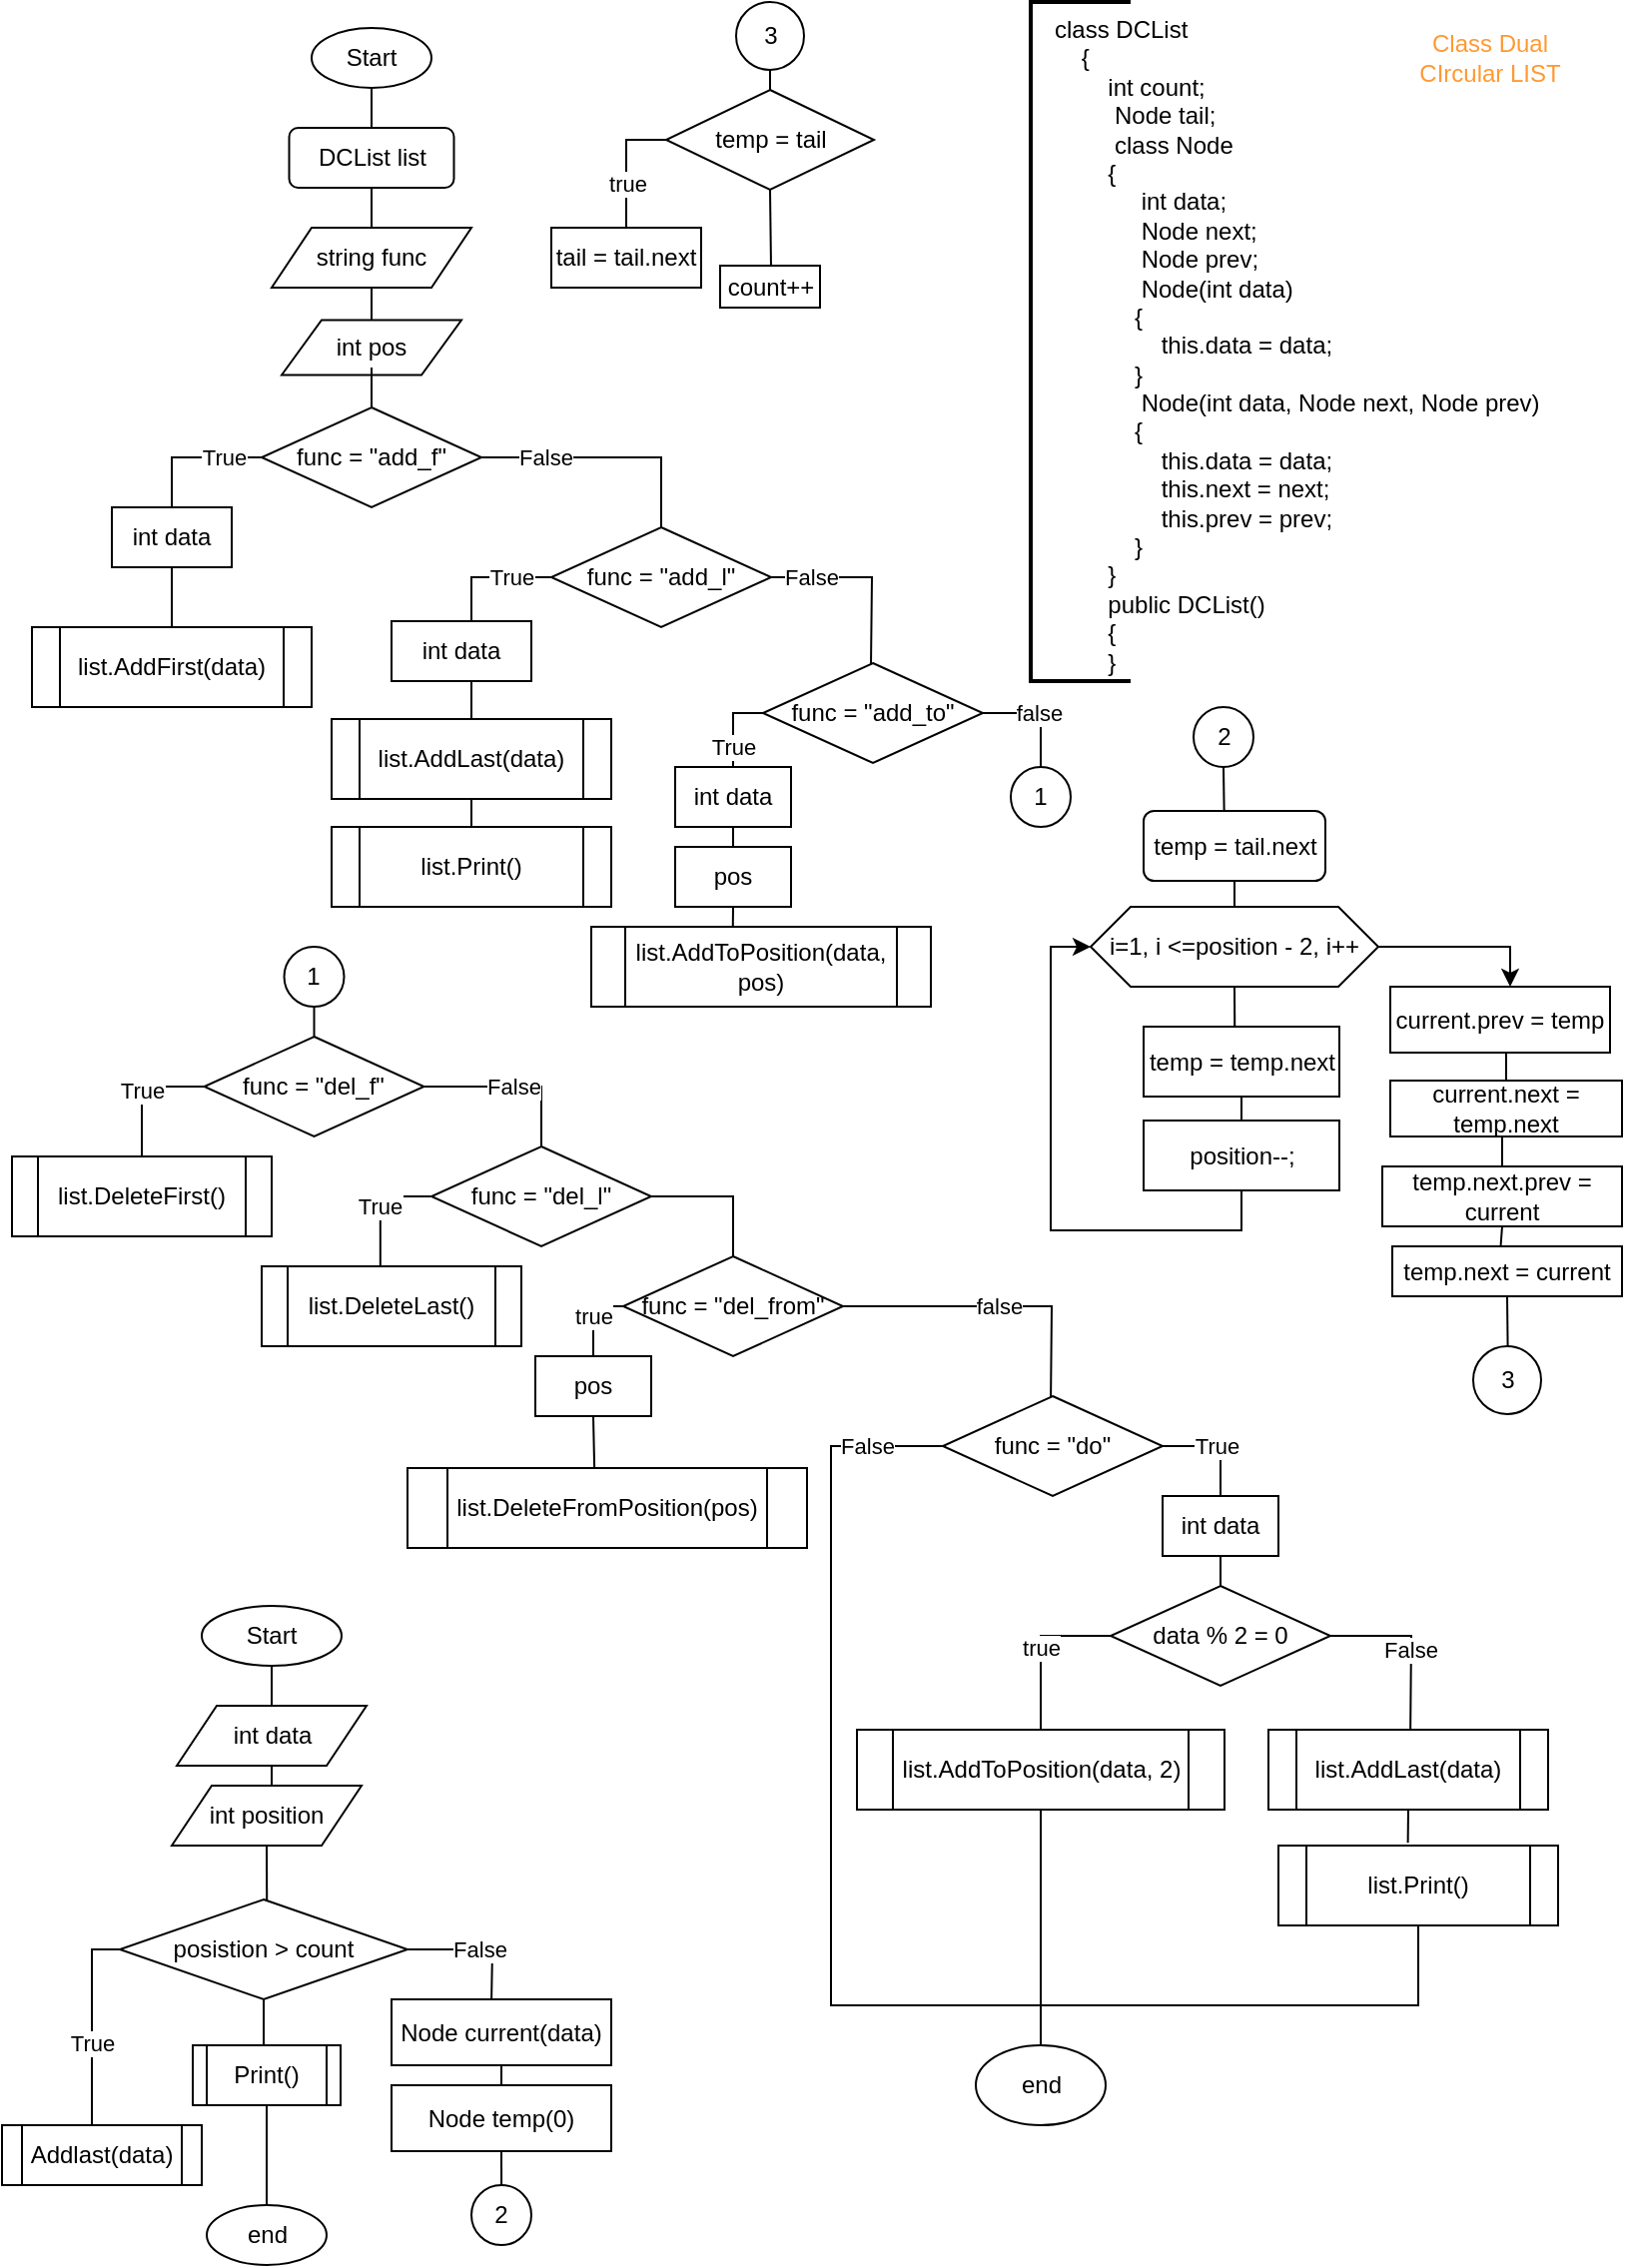 <mxfile version="16.0.2" type="device"><diagram id="F2MLHSKPRdrm2WUvdOZi" name="завдання"><mxGraphModel dx="678" dy="483" grid="1" gridSize="10" guides="1" tooltips="1" connect="1" arrows="1" fold="1" page="1" pageScale="1" pageWidth="827" pageHeight="1169" math="0" shadow="0"><root><mxCell id="-dZEtwNzlt5y_huYyeBZ-0"/><mxCell id="-dZEtwNzlt5y_huYyeBZ-1" parent="-dZEtwNzlt5y_huYyeBZ-0"/><mxCell id="p12EzLDj1DOcOdt4RTFr-1" style="edgeStyle=orthogonalEdgeStyle;rounded=0;orthogonalLoop=1;jettySize=auto;html=1;exitX=0.5;exitY=1;exitDx=0;exitDy=0;entryX=0.5;entryY=0;entryDx=0;entryDy=0;fontColor=#000000;endArrow=none;endFill=0;" parent="-dZEtwNzlt5y_huYyeBZ-1" source="-dZEtwNzlt5y_huYyeBZ-2" target="p12EzLDj1DOcOdt4RTFr-0" edge="1"><mxGeometry relative="1" as="geometry"/></mxCell><mxCell id="-dZEtwNzlt5y_huYyeBZ-2" value="Start" style="ellipse;whiteSpace=wrap;html=1;" parent="-dZEtwNzlt5y_huYyeBZ-1" vertex="1"><mxGeometry x="160" y="20" width="60" height="30" as="geometry"/></mxCell><mxCell id="-dZEtwNzlt5y_huYyeBZ-3" value="class DCList&lt;br&gt;&amp;nbsp; &amp;nbsp; {&lt;br&gt;&amp;nbsp; &amp;nbsp; &amp;nbsp; &amp;nbsp; int count;&lt;br&gt;&amp;nbsp; &amp;nbsp; &amp;nbsp; &amp;nbsp; &amp;nbsp;Node tail;&lt;br&gt;&amp;nbsp; &amp;nbsp; &amp;nbsp; &amp;nbsp; &amp;nbsp;class Node&lt;br&gt;&amp;nbsp; &amp;nbsp; &amp;nbsp; &amp;nbsp; {&lt;br&gt;&amp;nbsp; &amp;nbsp; &amp;nbsp; &amp;nbsp; &amp;nbsp; &amp;nbsp; &amp;nbsp;int data;&lt;br&gt;&amp;nbsp; &amp;nbsp; &amp;nbsp; &amp;nbsp; &amp;nbsp; &amp;nbsp; &amp;nbsp;Node next;&lt;br&gt;&amp;nbsp; &amp;nbsp; &amp;nbsp; &amp;nbsp; &amp;nbsp; &amp;nbsp; &amp;nbsp;Node prev;&lt;br&gt;&amp;nbsp; &amp;nbsp; &amp;nbsp; &amp;nbsp; &amp;nbsp; &amp;nbsp; &amp;nbsp;Node(int data)&lt;br&gt;&amp;nbsp; &amp;nbsp; &amp;nbsp; &amp;nbsp; &amp;nbsp; &amp;nbsp; {&lt;br&gt;&amp;nbsp; &amp;nbsp; &amp;nbsp; &amp;nbsp; &amp;nbsp; &amp;nbsp; &amp;nbsp; &amp;nbsp; this.data = data;&lt;br&gt;&amp;nbsp; &amp;nbsp; &amp;nbsp; &amp;nbsp; &amp;nbsp; &amp;nbsp; }&lt;br&gt;&amp;nbsp; &amp;nbsp; &amp;nbsp; &amp;nbsp; &amp;nbsp; &amp;nbsp; &amp;nbsp;Node(int data, Node next, Node prev)&lt;br&gt;&amp;nbsp; &amp;nbsp; &amp;nbsp; &amp;nbsp; &amp;nbsp; &amp;nbsp; {&lt;br&gt;&amp;nbsp; &amp;nbsp; &amp;nbsp; &amp;nbsp; &amp;nbsp; &amp;nbsp; &amp;nbsp; &amp;nbsp; this.data = data;&lt;br&gt;&amp;nbsp; &amp;nbsp; &amp;nbsp; &amp;nbsp; &amp;nbsp; &amp;nbsp; &amp;nbsp; &amp;nbsp; this.next = next;&lt;br&gt;&amp;nbsp; &amp;nbsp; &amp;nbsp; &amp;nbsp; &amp;nbsp; &amp;nbsp; &amp;nbsp; &amp;nbsp; this.prev = prev;&lt;br&gt;&amp;nbsp; &amp;nbsp; &amp;nbsp; &amp;nbsp; &amp;nbsp; &amp;nbsp; }&lt;br&gt;&amp;nbsp; &amp;nbsp; &amp;nbsp; &amp;nbsp; }&lt;br&gt;&amp;nbsp; &amp;nbsp; &amp;nbsp; &amp;nbsp; public DCList()&lt;br&gt;&amp;nbsp; &amp;nbsp; &amp;nbsp; &amp;nbsp; {&lt;br&gt;&amp;nbsp; &amp;nbsp; &amp;nbsp; &amp;nbsp; }" style="text;whiteSpace=wrap;html=1;" parent="-dZEtwNzlt5y_huYyeBZ-1" vertex="1"><mxGeometry x="530" y="7" width="290" height="370" as="geometry"/></mxCell><mxCell id="-dZEtwNzlt5y_huYyeBZ-4" value="" style="strokeWidth=2;html=1;shape=mxgraph.flowchart.annotation_1;align=left;pointerEvents=1;" parent="-dZEtwNzlt5y_huYyeBZ-1" vertex="1"><mxGeometry x="520" y="7" width="50" height="340" as="geometry"/></mxCell><mxCell id="-dZEtwNzlt5y_huYyeBZ-5" value="&lt;font color=&quot;#ff9933&quot;&gt;Class Dual CIrcular LIST&lt;/font&gt;" style="text;html=1;strokeColor=none;fillColor=none;align=center;verticalAlign=middle;whiteSpace=wrap;rounded=0;" parent="-dZEtwNzlt5y_huYyeBZ-1" vertex="1"><mxGeometry x="700" y="20" width="100" height="30" as="geometry"/></mxCell><mxCell id="AdvCMn1JBKP-Tuw0_2hL-1" style="edgeStyle=orthogonalEdgeStyle;rounded=0;orthogonalLoop=1;jettySize=auto;html=1;exitX=0.5;exitY=1;exitDx=0;exitDy=0;entryX=0.5;entryY=0;entryDx=0;entryDy=0;endArrow=none;endFill=0;" parent="-dZEtwNzlt5y_huYyeBZ-1" source="p12EzLDj1DOcOdt4RTFr-0" target="AdvCMn1JBKP-Tuw0_2hL-0" edge="1"><mxGeometry relative="1" as="geometry"/></mxCell><mxCell id="p12EzLDj1DOcOdt4RTFr-0" value="&lt;font color=&quot;#000000&quot;&gt;DCList list&lt;/font&gt;" style="rounded=1;whiteSpace=wrap;html=1;fontColor=#FF9933;" parent="-dZEtwNzlt5y_huYyeBZ-1" vertex="1"><mxGeometry x="148.75" y="70" width="82.5" height="30" as="geometry"/></mxCell><mxCell id="AdvCMn1JBKP-Tuw0_2hL-3" style="edgeStyle=orthogonalEdgeStyle;rounded=0;orthogonalLoop=1;jettySize=auto;html=1;exitX=0.5;exitY=1;exitDx=0;exitDy=0;endArrow=none;endFill=0;" parent="-dZEtwNzlt5y_huYyeBZ-1" source="AdvCMn1JBKP-Tuw0_2hL-0" target="AdvCMn1JBKP-Tuw0_2hL-2" edge="1"><mxGeometry relative="1" as="geometry"/></mxCell><mxCell id="AdvCMn1JBKP-Tuw0_2hL-0" value="string func" style="shape=parallelogram;perimeter=parallelogramPerimeter;whiteSpace=wrap;html=1;fixedSize=1;" parent="-dZEtwNzlt5y_huYyeBZ-1" vertex="1"><mxGeometry x="140" y="120" width="100" height="30" as="geometry"/></mxCell><mxCell id="AdvCMn1JBKP-Tuw0_2hL-2" value="int pos" style="shape=parallelogram;perimeter=parallelogramPerimeter;whiteSpace=wrap;html=1;fixedSize=1;" parent="-dZEtwNzlt5y_huYyeBZ-1" vertex="1"><mxGeometry x="145" y="166.25" width="90" height="27.5" as="geometry"/></mxCell><mxCell id="AdvCMn1JBKP-Tuw0_2hL-7" style="edgeStyle=orthogonalEdgeStyle;rounded=0;orthogonalLoop=1;jettySize=auto;html=1;exitX=0.5;exitY=1;exitDx=0;exitDy=0;endArrow=none;endFill=0;" parent="-dZEtwNzlt5y_huYyeBZ-1" source="AdvCMn1JBKP-Tuw0_2hL-2" target="AdvCMn1JBKP-Tuw0_2hL-6" edge="1"><mxGeometry relative="1" as="geometry"><mxPoint x="185" y="240" as="sourcePoint"/></mxGeometry></mxCell><mxCell id="AdvCMn1JBKP-Tuw0_2hL-9" value="True" style="edgeStyle=orthogonalEdgeStyle;rounded=0;orthogonalLoop=1;jettySize=auto;html=1;exitX=0;exitY=0.5;exitDx=0;exitDy=0;entryX=0.5;entryY=0;entryDx=0;entryDy=0;endArrow=none;endFill=0;" parent="-dZEtwNzlt5y_huYyeBZ-1" source="AdvCMn1JBKP-Tuw0_2hL-6" target="AdvCMn1JBKP-Tuw0_2hL-8" edge="1"><mxGeometry x="-0.462" relative="1" as="geometry"><mxPoint as="offset"/></mxGeometry></mxCell><mxCell id="AdvCMn1JBKP-Tuw0_2hL-12" value="False" style="edgeStyle=orthogonalEdgeStyle;rounded=0;orthogonalLoop=1;jettySize=auto;html=1;exitX=1;exitY=0.5;exitDx=0;exitDy=0;endArrow=none;endFill=0;entryX=0.5;entryY=0;entryDx=0;entryDy=0;" parent="-dZEtwNzlt5y_huYyeBZ-1" source="AdvCMn1JBKP-Tuw0_2hL-6" target="AdvCMn1JBKP-Tuw0_2hL-13" edge="1"><mxGeometry x="-0.5" relative="1" as="geometry"><mxPoint x="290" y="340" as="targetPoint"/><mxPoint as="offset"/></mxGeometry></mxCell><mxCell id="AdvCMn1JBKP-Tuw0_2hL-6" value="func = &quot;add_f&quot;" style="rhombus;whiteSpace=wrap;html=1;" parent="-dZEtwNzlt5y_huYyeBZ-1" vertex="1"><mxGeometry x="135" y="210" width="110" height="50" as="geometry"/></mxCell><mxCell id="AdvCMn1JBKP-Tuw0_2hL-11" style="edgeStyle=orthogonalEdgeStyle;rounded=0;orthogonalLoop=1;jettySize=auto;html=1;exitX=0.5;exitY=1;exitDx=0;exitDy=0;entryX=0.5;entryY=0;entryDx=0;entryDy=0;endArrow=none;endFill=0;" parent="-dZEtwNzlt5y_huYyeBZ-1" source="AdvCMn1JBKP-Tuw0_2hL-8" target="AdvCMn1JBKP-Tuw0_2hL-10" edge="1"><mxGeometry relative="1" as="geometry"/></mxCell><mxCell id="AdvCMn1JBKP-Tuw0_2hL-8" value="int data" style="rounded=0;whiteSpace=wrap;html=1;" parent="-dZEtwNzlt5y_huYyeBZ-1" vertex="1"><mxGeometry x="60" y="260" width="60" height="30" as="geometry"/></mxCell><mxCell id="AdvCMn1JBKP-Tuw0_2hL-10" value="list.AddFirst(data)" style="shape=process;whiteSpace=wrap;html=1;backgroundOutline=1;" parent="-dZEtwNzlt5y_huYyeBZ-1" vertex="1"><mxGeometry x="20" y="320" width="140" height="40" as="geometry"/></mxCell><mxCell id="AdvCMn1JBKP-Tuw0_2hL-14" value="True" style="edgeStyle=orthogonalEdgeStyle;rounded=0;orthogonalLoop=1;jettySize=auto;html=1;exitX=0;exitY=0.5;exitDx=0;exitDy=0;endArrow=none;endFill=0;" parent="-dZEtwNzlt5y_huYyeBZ-1" source="AdvCMn1JBKP-Tuw0_2hL-13" edge="1"><mxGeometry x="-0.385" relative="1" as="geometry"><mxPoint x="240" y="320" as="targetPoint"/><Array as="points"><mxPoint x="240" y="295"/></Array><mxPoint as="offset"/></mxGeometry></mxCell><mxCell id="AdvCMn1JBKP-Tuw0_2hL-20" value="False" style="edgeStyle=orthogonalEdgeStyle;rounded=0;orthogonalLoop=1;jettySize=auto;html=1;exitX=1;exitY=0.5;exitDx=0;exitDy=0;endArrow=none;endFill=0;" parent="-dZEtwNzlt5y_huYyeBZ-1" source="AdvCMn1JBKP-Tuw0_2hL-13" edge="1"><mxGeometry x="-0.579" relative="1" as="geometry"><mxPoint x="440" y="340" as="targetPoint"/><mxPoint as="offset"/></mxGeometry></mxCell><mxCell id="AdvCMn1JBKP-Tuw0_2hL-13" value="func = &quot;add_l&quot;" style="rhombus;whiteSpace=wrap;html=1;" parent="-dZEtwNzlt5y_huYyeBZ-1" vertex="1"><mxGeometry x="280" y="270" width="110" height="50" as="geometry"/></mxCell><mxCell id="AdvCMn1JBKP-Tuw0_2hL-17" style="edgeStyle=orthogonalEdgeStyle;rounded=0;orthogonalLoop=1;jettySize=auto;html=1;exitX=0.5;exitY=1;exitDx=0;exitDy=0;endArrow=none;endFill=0;entryX=0.5;entryY=0;entryDx=0;entryDy=0;" parent="-dZEtwNzlt5y_huYyeBZ-1" source="AdvCMn1JBKP-Tuw0_2hL-15" target="AdvCMn1JBKP-Tuw0_2hL-16" edge="1"><mxGeometry relative="1" as="geometry"><mxPoint x="239.455" y="360" as="targetPoint"/></mxGeometry></mxCell><mxCell id="AdvCMn1JBKP-Tuw0_2hL-15" value="int data" style="rounded=0;whiteSpace=wrap;html=1;" parent="-dZEtwNzlt5y_huYyeBZ-1" vertex="1"><mxGeometry x="200" y="317" width="70" height="30" as="geometry"/></mxCell><mxCell id="AdvCMn1JBKP-Tuw0_2hL-19" style="edgeStyle=orthogonalEdgeStyle;rounded=0;orthogonalLoop=1;jettySize=auto;html=1;exitX=0.5;exitY=1;exitDx=0;exitDy=0;entryX=0.5;entryY=0;entryDx=0;entryDy=0;endArrow=none;endFill=0;" parent="-dZEtwNzlt5y_huYyeBZ-1" source="AdvCMn1JBKP-Tuw0_2hL-16" target="AdvCMn1JBKP-Tuw0_2hL-18" edge="1"><mxGeometry relative="1" as="geometry"/></mxCell><mxCell id="AdvCMn1JBKP-Tuw0_2hL-16" value="list.AddLast(data)" style="shape=process;whiteSpace=wrap;html=1;backgroundOutline=1;" parent="-dZEtwNzlt5y_huYyeBZ-1" vertex="1"><mxGeometry x="170" y="366" width="140" height="40" as="geometry"/></mxCell><mxCell id="AdvCMn1JBKP-Tuw0_2hL-18" value="list.Print()" style="shape=process;whiteSpace=wrap;html=1;backgroundOutline=1;" parent="-dZEtwNzlt5y_huYyeBZ-1" vertex="1"><mxGeometry x="170" y="420" width="140" height="40" as="geometry"/></mxCell><mxCell id="AdvCMn1JBKP-Tuw0_2hL-23" value="True" style="edgeStyle=orthogonalEdgeStyle;rounded=0;orthogonalLoop=1;jettySize=auto;html=1;exitX=0;exitY=0.5;exitDx=0;exitDy=0;entryX=0.5;entryY=0;entryDx=0;entryDy=0;endArrow=none;endFill=0;" parent="-dZEtwNzlt5y_huYyeBZ-1" source="AdvCMn1JBKP-Tuw0_2hL-21" target="AdvCMn1JBKP-Tuw0_2hL-22" edge="1"><mxGeometry x="0.524" relative="1" as="geometry"><mxPoint as="offset"/></mxGeometry></mxCell><mxCell id="AdvCMn1JBKP-Tuw0_2hL-32" value="false" style="edgeStyle=orthogonalEdgeStyle;rounded=0;orthogonalLoop=1;jettySize=auto;html=1;exitX=1;exitY=0.5;exitDx=0;exitDy=0;entryX=0.5;entryY=0;entryDx=0;entryDy=0;endArrow=none;endFill=0;" parent="-dZEtwNzlt5y_huYyeBZ-1" source="AdvCMn1JBKP-Tuw0_2hL-21" target="AdvCMn1JBKP-Tuw0_2hL-31" edge="1"><mxGeometry relative="1" as="geometry"/></mxCell><mxCell id="AdvCMn1JBKP-Tuw0_2hL-21" value="func = &quot;add_to&quot;" style="rhombus;whiteSpace=wrap;html=1;" parent="-dZEtwNzlt5y_huYyeBZ-1" vertex="1"><mxGeometry x="386" y="338" width="110" height="50" as="geometry"/></mxCell><mxCell id="AdvCMn1JBKP-Tuw0_2hL-25" style="edgeStyle=orthogonalEdgeStyle;rounded=0;orthogonalLoop=1;jettySize=auto;html=1;exitX=0.5;exitY=1;exitDx=0;exitDy=0;entryX=0.5;entryY=0;entryDx=0;entryDy=0;endArrow=none;endFill=0;" parent="-dZEtwNzlt5y_huYyeBZ-1" source="AdvCMn1JBKP-Tuw0_2hL-22" target="AdvCMn1JBKP-Tuw0_2hL-24" edge="1"><mxGeometry relative="1" as="geometry"/></mxCell><mxCell id="AdvCMn1JBKP-Tuw0_2hL-22" value="int data" style="rounded=0;whiteSpace=wrap;html=1;" parent="-dZEtwNzlt5y_huYyeBZ-1" vertex="1"><mxGeometry x="342" y="390" width="58" height="30" as="geometry"/></mxCell><mxCell id="AdvCMn1JBKP-Tuw0_2hL-29" style="edgeStyle=orthogonalEdgeStyle;rounded=0;orthogonalLoop=1;jettySize=auto;html=1;exitX=0.5;exitY=1;exitDx=0;exitDy=0;entryX=0.417;entryY=0;entryDx=0;entryDy=0;entryPerimeter=0;endArrow=none;endFill=0;" parent="-dZEtwNzlt5y_huYyeBZ-1" source="AdvCMn1JBKP-Tuw0_2hL-24" target="AdvCMn1JBKP-Tuw0_2hL-26" edge="1"><mxGeometry relative="1" as="geometry"/></mxCell><mxCell id="AdvCMn1JBKP-Tuw0_2hL-24" value="pos" style="rounded=0;whiteSpace=wrap;html=1;" parent="-dZEtwNzlt5y_huYyeBZ-1" vertex="1"><mxGeometry x="342" y="430" width="58" height="30" as="geometry"/></mxCell><mxCell id="AdvCMn1JBKP-Tuw0_2hL-26" value="list.AddToPosition(data, pos)" style="shape=process;whiteSpace=wrap;html=1;backgroundOutline=1;" parent="-dZEtwNzlt5y_huYyeBZ-1" vertex="1"><mxGeometry x="300" y="470" width="170" height="40" as="geometry"/></mxCell><mxCell id="AdvCMn1JBKP-Tuw0_2hL-31" value="1" style="ellipse;whiteSpace=wrap;html=1;aspect=fixed;" parent="-dZEtwNzlt5y_huYyeBZ-1" vertex="1"><mxGeometry x="510" y="390" width="30" height="30" as="geometry"/></mxCell><mxCell id="AdvCMn1JBKP-Tuw0_2hL-38" style="edgeStyle=orthogonalEdgeStyle;rounded=0;orthogonalLoop=1;jettySize=auto;html=1;exitX=0.5;exitY=1;exitDx=0;exitDy=0;endArrow=none;endFill=0;entryX=0.5;entryY=0;entryDx=0;entryDy=0;" parent="-dZEtwNzlt5y_huYyeBZ-1" source="AdvCMn1JBKP-Tuw0_2hL-33" target="AdvCMn1JBKP-Tuw0_2hL-37" edge="1"><mxGeometry relative="1" as="geometry"><mxPoint x="161.25" y="520" as="targetPoint"/></mxGeometry></mxCell><mxCell id="AdvCMn1JBKP-Tuw0_2hL-33" value="1" style="ellipse;whiteSpace=wrap;html=1;aspect=fixed;" parent="-dZEtwNzlt5y_huYyeBZ-1" vertex="1"><mxGeometry x="146.25" y="480" width="30" height="30" as="geometry"/></mxCell><mxCell id="AdvCMn1JBKP-Tuw0_2hL-42" value="True" style="edgeStyle=orthogonalEdgeStyle;rounded=0;orthogonalLoop=1;jettySize=auto;html=1;exitX=0;exitY=0.5;exitDx=0;exitDy=0;entryX=0.5;entryY=0;entryDx=0;entryDy=0;endArrow=none;endFill=0;" parent="-dZEtwNzlt5y_huYyeBZ-1" source="AdvCMn1JBKP-Tuw0_2hL-37" target="AdvCMn1JBKP-Tuw0_2hL-40" edge="1"><mxGeometry relative="1" as="geometry"/></mxCell><mxCell id="AdvCMn1JBKP-Tuw0_2hL-44" value="False" style="edgeStyle=orthogonalEdgeStyle;rounded=0;orthogonalLoop=1;jettySize=auto;html=1;exitX=1;exitY=0.5;exitDx=0;exitDy=0;entryX=0.5;entryY=0;entryDx=0;entryDy=0;endArrow=none;endFill=0;" parent="-dZEtwNzlt5y_huYyeBZ-1" source="AdvCMn1JBKP-Tuw0_2hL-37" target="AdvCMn1JBKP-Tuw0_2hL-43" edge="1"><mxGeometry relative="1" as="geometry"/></mxCell><mxCell id="AdvCMn1JBKP-Tuw0_2hL-37" value="func = &quot;del_f&quot;" style="rhombus;whiteSpace=wrap;html=1;" parent="-dZEtwNzlt5y_huYyeBZ-1" vertex="1"><mxGeometry x="106.25" y="525" width="110" height="50" as="geometry"/></mxCell><mxCell id="AdvCMn1JBKP-Tuw0_2hL-40" value="list.DeleteFirst()" style="shape=process;whiteSpace=wrap;html=1;backgroundOutline=1;" parent="-dZEtwNzlt5y_huYyeBZ-1" vertex="1"><mxGeometry x="10" y="585" width="130" height="40" as="geometry"/></mxCell><mxCell id="AdvCMn1JBKP-Tuw0_2hL-46" value="True" style="edgeStyle=orthogonalEdgeStyle;rounded=0;orthogonalLoop=1;jettySize=auto;html=1;exitX=0;exitY=0.5;exitDx=0;exitDy=0;entryX=0.457;entryY=0.043;entryDx=0;entryDy=0;entryPerimeter=0;endArrow=none;endFill=0;" parent="-dZEtwNzlt5y_huYyeBZ-1" source="AdvCMn1JBKP-Tuw0_2hL-43" target="AdvCMn1JBKP-Tuw0_2hL-45" edge="1"><mxGeometry relative="1" as="geometry"/></mxCell><mxCell id="AdvCMn1JBKP-Tuw0_2hL-48" style="edgeStyle=orthogonalEdgeStyle;rounded=0;orthogonalLoop=1;jettySize=auto;html=1;exitX=1;exitY=0.5;exitDx=0;exitDy=0;endArrow=none;endFill=0;" parent="-dZEtwNzlt5y_huYyeBZ-1" source="AdvCMn1JBKP-Tuw0_2hL-43" target="AdvCMn1JBKP-Tuw0_2hL-47" edge="1"><mxGeometry relative="1" as="geometry"/></mxCell><mxCell id="AdvCMn1JBKP-Tuw0_2hL-43" value="func = &quot;del_l&quot;" style="rhombus;whiteSpace=wrap;html=1;" parent="-dZEtwNzlt5y_huYyeBZ-1" vertex="1"><mxGeometry x="220" y="580" width="110" height="50" as="geometry"/></mxCell><mxCell id="AdvCMn1JBKP-Tuw0_2hL-45" value="list.DeleteLast()" style="shape=process;whiteSpace=wrap;html=1;backgroundOutline=1;" parent="-dZEtwNzlt5y_huYyeBZ-1" vertex="1"><mxGeometry x="135" y="640" width="130" height="40" as="geometry"/></mxCell><mxCell id="AdvCMn1JBKP-Tuw0_2hL-51" value="true" style="edgeStyle=orthogonalEdgeStyle;rounded=0;orthogonalLoop=1;jettySize=auto;html=1;exitX=0;exitY=0.5;exitDx=0;exitDy=0;entryX=0.5;entryY=0;entryDx=0;entryDy=0;endArrow=none;endFill=0;" parent="-dZEtwNzlt5y_huYyeBZ-1" source="AdvCMn1JBKP-Tuw0_2hL-47" target="AdvCMn1JBKP-Tuw0_2hL-49" edge="1"><mxGeometry relative="1" as="geometry"/></mxCell><mxCell id="AdvCMn1JBKP-Tuw0_2hL-54" value="false" style="edgeStyle=orthogonalEdgeStyle;rounded=0;orthogonalLoop=1;jettySize=auto;html=1;exitX=1;exitY=0.5;exitDx=0;exitDy=0;endArrow=none;endFill=0;" parent="-dZEtwNzlt5y_huYyeBZ-1" source="AdvCMn1JBKP-Tuw0_2hL-47" edge="1"><mxGeometry relative="1" as="geometry"><mxPoint x="530" y="710" as="targetPoint"/></mxGeometry></mxCell><mxCell id="AdvCMn1JBKP-Tuw0_2hL-47" value="func = &quot;del_from&quot;" style="rhombus;whiteSpace=wrap;html=1;" parent="-dZEtwNzlt5y_huYyeBZ-1" vertex="1"><mxGeometry x="316" y="635" width="110" height="50" as="geometry"/></mxCell><mxCell id="AdvCMn1JBKP-Tuw0_2hL-53" style="edgeStyle=orthogonalEdgeStyle;rounded=0;orthogonalLoop=1;jettySize=auto;html=1;exitX=0.5;exitY=1;exitDx=0;exitDy=0;entryX=0.468;entryY=0.037;entryDx=0;entryDy=0;entryPerimeter=0;endArrow=none;endFill=0;" parent="-dZEtwNzlt5y_huYyeBZ-1" source="AdvCMn1JBKP-Tuw0_2hL-49" target="AdvCMn1JBKP-Tuw0_2hL-52" edge="1"><mxGeometry relative="1" as="geometry"/></mxCell><mxCell id="AdvCMn1JBKP-Tuw0_2hL-49" value="pos" style="rounded=0;whiteSpace=wrap;html=1;" parent="-dZEtwNzlt5y_huYyeBZ-1" vertex="1"><mxGeometry x="272" y="685" width="58" height="30" as="geometry"/></mxCell><mxCell id="AdvCMn1JBKP-Tuw0_2hL-52" value="list.DeleteFromPosition(pos)" style="shape=process;whiteSpace=wrap;html=1;backgroundOutline=1;" parent="-dZEtwNzlt5y_huYyeBZ-1" vertex="1"><mxGeometry x="208" y="741" width="200" height="40" as="geometry"/></mxCell><mxCell id="AdvCMn1JBKP-Tuw0_2hL-58" value="True" style="edgeStyle=orthogonalEdgeStyle;rounded=0;orthogonalLoop=1;jettySize=auto;html=1;exitX=1;exitY=0.5;exitDx=0;exitDy=0;entryX=0.5;entryY=0;entryDx=0;entryDy=0;endArrow=none;endFill=0;" parent="-dZEtwNzlt5y_huYyeBZ-1" source="AdvCMn1JBKP-Tuw0_2hL-55" target="AdvCMn1JBKP-Tuw0_2hL-56" edge="1"><mxGeometry relative="1" as="geometry"/></mxCell><mxCell id="AdvCMn1JBKP-Tuw0_2hL-70" value="False" style="edgeStyle=orthogonalEdgeStyle;rounded=0;orthogonalLoop=1;jettySize=auto;html=1;exitX=0;exitY=0.5;exitDx=0;exitDy=0;endArrow=none;endFill=0;" parent="-dZEtwNzlt5y_huYyeBZ-1" source="AdvCMn1JBKP-Tuw0_2hL-55" edge="1"><mxGeometry x="-0.824" relative="1" as="geometry"><mxPoint x="520" y="1010" as="targetPoint"/><Array as="points"><mxPoint x="420" y="730"/></Array><mxPoint as="offset"/></mxGeometry></mxCell><mxCell id="AdvCMn1JBKP-Tuw0_2hL-55" value="func = &quot;do&quot;" style="rhombus;whiteSpace=wrap;html=1;" parent="-dZEtwNzlt5y_huYyeBZ-1" vertex="1"><mxGeometry x="476" y="705" width="110" height="50" as="geometry"/></mxCell><mxCell id="AdvCMn1JBKP-Tuw0_2hL-62" style="edgeStyle=orthogonalEdgeStyle;rounded=0;orthogonalLoop=1;jettySize=auto;html=1;exitX=0.5;exitY=1;exitDx=0;exitDy=0;endArrow=none;endFill=0;" parent="-dZEtwNzlt5y_huYyeBZ-1" source="AdvCMn1JBKP-Tuw0_2hL-56" target="AdvCMn1JBKP-Tuw0_2hL-61" edge="1"><mxGeometry relative="1" as="geometry"/></mxCell><mxCell id="AdvCMn1JBKP-Tuw0_2hL-56" value="int data" style="rounded=0;whiteSpace=wrap;html=1;" parent="-dZEtwNzlt5y_huYyeBZ-1" vertex="1"><mxGeometry x="586" y="755" width="58" height="30" as="geometry"/></mxCell><mxCell id="AdvCMn1JBKP-Tuw0_2hL-63" value="true" style="edgeStyle=orthogonalEdgeStyle;rounded=0;orthogonalLoop=1;jettySize=auto;html=1;exitX=0;exitY=0.5;exitDx=0;exitDy=0;endArrow=none;endFill=0;entryX=0.5;entryY=0;entryDx=0;entryDy=0;" parent="-dZEtwNzlt5y_huYyeBZ-1" source="AdvCMn1JBKP-Tuw0_2hL-61" target="AdvCMn1JBKP-Tuw0_2hL-65" edge="1"><mxGeometry relative="1" as="geometry"><mxPoint x="510" y="860" as="targetPoint"/></mxGeometry></mxCell><mxCell id="AdvCMn1JBKP-Tuw0_2hL-66" value="False" style="edgeStyle=orthogonalEdgeStyle;rounded=0;orthogonalLoop=1;jettySize=auto;html=1;exitX=1;exitY=0.5;exitDx=0;exitDy=0;endArrow=none;endFill=0;" parent="-dZEtwNzlt5y_huYyeBZ-1" source="AdvCMn1JBKP-Tuw0_2hL-61" edge="1"><mxGeometry relative="1" as="geometry"><mxPoint x="710" y="880" as="targetPoint"/></mxGeometry></mxCell><mxCell id="AdvCMn1JBKP-Tuw0_2hL-71" style="edgeStyle=orthogonalEdgeStyle;rounded=0;orthogonalLoop=1;jettySize=auto;html=1;exitX=0;exitY=0.5;exitDx=0;exitDy=0;endArrow=none;endFill=0;" parent="-dZEtwNzlt5y_huYyeBZ-1" source="AdvCMn1JBKP-Tuw0_2hL-61" edge="1"><mxGeometry relative="1" as="geometry"><mxPoint x="550" y="825.222" as="targetPoint"/></mxGeometry></mxCell><mxCell id="AdvCMn1JBKP-Tuw0_2hL-61" value="data % 2 = 0" style="rhombus;whiteSpace=wrap;html=1;" parent="-dZEtwNzlt5y_huYyeBZ-1" vertex="1"><mxGeometry x="560" y="800" width="110" height="50" as="geometry"/></mxCell><mxCell id="AdvCMn1JBKP-Tuw0_2hL-72" style="edgeStyle=orthogonalEdgeStyle;rounded=0;orthogonalLoop=1;jettySize=auto;html=1;exitX=0.5;exitY=1;exitDx=0;exitDy=0;endArrow=none;endFill=0;" parent="-dZEtwNzlt5y_huYyeBZ-1" source="AdvCMn1JBKP-Tuw0_2hL-65" edge="1"><mxGeometry relative="1" as="geometry"><mxPoint x="525" y="1030" as="targetPoint"/></mxGeometry></mxCell><mxCell id="AdvCMn1JBKP-Tuw0_2hL-65" value="list.AddToPosition(data, 2)" style="shape=process;whiteSpace=wrap;html=1;backgroundOutline=1;" parent="-dZEtwNzlt5y_huYyeBZ-1" vertex="1"><mxGeometry x="433" y="872" width="184" height="40" as="geometry"/></mxCell><mxCell id="AdvCMn1JBKP-Tuw0_2hL-69" style="edgeStyle=orthogonalEdgeStyle;rounded=0;orthogonalLoop=1;jettySize=auto;html=1;exitX=0.5;exitY=1;exitDx=0;exitDy=0;entryX=0.463;entryY=-0.034;entryDx=0;entryDy=0;entryPerimeter=0;endArrow=none;endFill=0;" parent="-dZEtwNzlt5y_huYyeBZ-1" source="AdvCMn1JBKP-Tuw0_2hL-67" target="AdvCMn1JBKP-Tuw0_2hL-68" edge="1"><mxGeometry relative="1" as="geometry"/></mxCell><mxCell id="AdvCMn1JBKP-Tuw0_2hL-67" value="list.AddLast(data)" style="shape=process;whiteSpace=wrap;html=1;backgroundOutline=1;" parent="-dZEtwNzlt5y_huYyeBZ-1" vertex="1"><mxGeometry x="639" y="872" width="140" height="40" as="geometry"/></mxCell><mxCell id="AdvCMn1JBKP-Tuw0_2hL-73" style="edgeStyle=orthogonalEdgeStyle;rounded=0;orthogonalLoop=1;jettySize=auto;html=1;exitX=0.5;exitY=1;exitDx=0;exitDy=0;endArrow=none;endFill=0;" parent="-dZEtwNzlt5y_huYyeBZ-1" source="AdvCMn1JBKP-Tuw0_2hL-68" edge="1"><mxGeometry relative="1" as="geometry"><mxPoint x="520" y="1010" as="targetPoint"/><Array as="points"><mxPoint x="714" y="1010"/></Array></mxGeometry></mxCell><mxCell id="AdvCMn1JBKP-Tuw0_2hL-68" value="list.Print()" style="shape=process;whiteSpace=wrap;html=1;backgroundOutline=1;" parent="-dZEtwNzlt5y_huYyeBZ-1" vertex="1"><mxGeometry x="644" y="930" width="140" height="40" as="geometry"/></mxCell><mxCell id="AdvCMn1JBKP-Tuw0_2hL-74" value="end" style="ellipse;whiteSpace=wrap;html=1;" parent="-dZEtwNzlt5y_huYyeBZ-1" vertex="1"><mxGeometry x="492.5" y="1030" width="65" height="40" as="geometry"/></mxCell><mxCell id="AdvCMn1JBKP-Tuw0_2hL-77" style="edgeStyle=orthogonalEdgeStyle;rounded=0;orthogonalLoop=1;jettySize=auto;html=1;exitX=0.5;exitY=1;exitDx=0;exitDy=0;entryX=0.5;entryY=0;entryDx=0;entryDy=0;endArrow=none;endFill=0;" parent="-dZEtwNzlt5y_huYyeBZ-1" source="AdvCMn1JBKP-Tuw0_2hL-75" target="AdvCMn1JBKP-Tuw0_2hL-76" edge="1"><mxGeometry relative="1" as="geometry"/></mxCell><mxCell id="AdvCMn1JBKP-Tuw0_2hL-75" value="Start" style="ellipse;whiteSpace=wrap;html=1;" parent="-dZEtwNzlt5y_huYyeBZ-1" vertex="1"><mxGeometry x="105" y="810" width="70" height="30" as="geometry"/></mxCell><mxCell id="AdvCMn1JBKP-Tuw0_2hL-79" style="edgeStyle=orthogonalEdgeStyle;rounded=0;orthogonalLoop=1;jettySize=auto;html=1;exitX=0.5;exitY=1;exitDx=0;exitDy=0;endArrow=none;endFill=0;" parent="-dZEtwNzlt5y_huYyeBZ-1" source="AdvCMn1JBKP-Tuw0_2hL-76" target="AdvCMn1JBKP-Tuw0_2hL-78" edge="1"><mxGeometry relative="1" as="geometry"/></mxCell><mxCell id="AdvCMn1JBKP-Tuw0_2hL-76" value="int data&lt;span style=&quot;color: rgba(0 , 0 , 0 , 0) ; font-family: monospace ; font-size: 0px&quot;&gt;%3CmxGraphModel%3E%3Croot%3E%3CmxCell%20id%3D%220%22%2F%3E%3CmxCell%20id%3D%221%22%20parent%3D%220%22%2F%3E%3CmxCell%20id%3D%222%22%20value%3D%22list.Print()%22%20style%3D%22shape%3Dprocess%3BwhiteSpace%3Dwrap%3Bhtml%3D1%3BbackgroundOutline%3D1%3B%22%20vertex%3D%221%22%20parent%3D%221%22%3E%3CmxGeometry%20x%3D%22170%22%20y%3D%22420%22%20width%3D%22140%22%20height%3D%2240%22%20as%3D%22geometry%22%2F%3E%3C%2FmxCell%3E%3C%2Froot%3E%3C%2FmxGraphModel%3E&lt;/span&gt;" style="shape=parallelogram;perimeter=parallelogramPerimeter;whiteSpace=wrap;html=1;fixedSize=1;" parent="-dZEtwNzlt5y_huYyeBZ-1" vertex="1"><mxGeometry x="92.5" y="860" width="95" height="30" as="geometry"/></mxCell><mxCell id="AdvCMn1JBKP-Tuw0_2hL-80" style="edgeStyle=orthogonalEdgeStyle;rounded=0;orthogonalLoop=1;jettySize=auto;html=1;exitX=0.5;exitY=1;exitDx=0;exitDy=0;endArrow=none;endFill=0;" parent="-dZEtwNzlt5y_huYyeBZ-1" source="AdvCMn1JBKP-Tuw0_2hL-78" edge="1"><mxGeometry relative="1" as="geometry"><mxPoint x="137.609" y="960" as="targetPoint"/></mxGeometry></mxCell><mxCell id="AdvCMn1JBKP-Tuw0_2hL-78" value="int position&lt;span style=&quot;color: rgba(0 , 0 , 0 , 0) ; font-family: monospace ; font-size: 0px&quot;&gt;%3CmxGraphModel%3E%3Croot%3E%3CmxCell%20id%3D%220%22%2F%3E%3CmxCell%20id%3D%221%22%20parent%3D%220%22%2F%3E%3CmxCell%20id%3D%222%22%20value%3D%22list.Print()%22%20style%3D%22shape%3Dprocess%3BwhiteSpace%3Dwrap%3Bhtml%3D1%3BbackgroundOutline%3D1%3B%22%20vertex%3D%221%22%20parent%3D%221%22%3E%3CmxGeometry%20x%3D%22170%22%20y%3D%22420%22%20width%3D%22140%22%20height%3D%2240%22%20as%3D%22geometry%22%2F%3E%3C%2FmxCell%3E%3C%2Froot%3E%3C%2FmxGraphModelition&lt;/span&gt;" style="shape=parallelogram;perimeter=parallelogramPerimeter;whiteSpace=wrap;html=1;fixedSize=1;" parent="-dZEtwNzlt5y_huYyeBZ-1" vertex="1"><mxGeometry x="90" y="900" width="95" height="30" as="geometry"/></mxCell><mxCell id="AdvCMn1JBKP-Tuw0_2hL-83" value="True" style="edgeStyle=orthogonalEdgeStyle;rounded=0;orthogonalLoop=1;jettySize=auto;html=1;exitX=0;exitY=0.5;exitDx=0;exitDy=0;endArrow=none;endFill=0;" parent="-dZEtwNzlt5y_huYyeBZ-1" source="AdvCMn1JBKP-Tuw0_2hL-81" edge="1"><mxGeometry relative="1" as="geometry"><mxPoint x="30" y="1070" as="targetPoint"/><Array as="points"><mxPoint x="50" y="982"/><mxPoint x="50" y="1070"/></Array></mxGeometry></mxCell><mxCell id="AdvCMn1JBKP-Tuw0_2hL-85" value="False" style="edgeStyle=orthogonalEdgeStyle;rounded=0;orthogonalLoop=1;jettySize=auto;html=1;exitX=1;exitY=0.5;exitDx=0;exitDy=0;endArrow=none;endFill=0;" parent="-dZEtwNzlt5y_huYyeBZ-1" source="AdvCMn1JBKP-Tuw0_2hL-81" edge="1"><mxGeometry relative="1" as="geometry"><mxPoint x="250" y="1010" as="targetPoint"/></mxGeometry></mxCell><mxCell id="AdvCMn1JBKP-Tuw0_2hL-121" style="edgeStyle=orthogonalEdgeStyle;rounded=0;orthogonalLoop=1;jettySize=auto;html=1;exitX=0.5;exitY=1;exitDx=0;exitDy=0;endArrow=none;endFill=0;" parent="-dZEtwNzlt5y_huYyeBZ-1" source="AdvCMn1JBKP-Tuw0_2hL-81" edge="1"><mxGeometry relative="1" as="geometry"><mxPoint x="136" y="1030" as="targetPoint"/></mxGeometry></mxCell><mxCell id="AdvCMn1JBKP-Tuw0_2hL-81" value="posistion &amp;gt; count" style="rhombus;whiteSpace=wrap;html=1;" parent="-dZEtwNzlt5y_huYyeBZ-1" vertex="1"><mxGeometry x="64" y="957" width="144" height="50" as="geometry"/></mxCell><mxCell id="AdvCMn1JBKP-Tuw0_2hL-84" value="Addlast(data)" style="shape=process;whiteSpace=wrap;html=1;backgroundOutline=1;" parent="-dZEtwNzlt5y_huYyeBZ-1" vertex="1"><mxGeometry x="5" y="1070" width="100" height="30" as="geometry"/></mxCell><mxCell id="AdvCMn1JBKP-Tuw0_2hL-88" style="edgeStyle=orthogonalEdgeStyle;rounded=0;orthogonalLoop=1;jettySize=auto;html=1;exitX=0.5;exitY=1;exitDx=0;exitDy=0;entryX=0.5;entryY=0;entryDx=0;entryDy=0;endArrow=none;endFill=0;" parent="-dZEtwNzlt5y_huYyeBZ-1" source="AdvCMn1JBKP-Tuw0_2hL-86" target="AdvCMn1JBKP-Tuw0_2hL-87" edge="1"><mxGeometry relative="1" as="geometry"/></mxCell><mxCell id="AdvCMn1JBKP-Tuw0_2hL-86" value="Node current(data)" style="rounded=0;whiteSpace=wrap;html=1;" parent="-dZEtwNzlt5y_huYyeBZ-1" vertex="1"><mxGeometry x="200" y="1007" width="110" height="33" as="geometry"/></mxCell><mxCell id="AdvCMn1JBKP-Tuw0_2hL-89" style="edgeStyle=orthogonalEdgeStyle;rounded=0;orthogonalLoop=1;jettySize=auto;html=1;exitX=0.5;exitY=1;exitDx=0;exitDy=0;endArrow=none;endFill=0;" parent="-dZEtwNzlt5y_huYyeBZ-1" source="AdvCMn1JBKP-Tuw0_2hL-87" edge="1"><mxGeometry relative="1" as="geometry"><mxPoint x="255.037" y="1100" as="targetPoint"/></mxGeometry></mxCell><mxCell id="AdvCMn1JBKP-Tuw0_2hL-87" value="Node temp(0)" style="rounded=0;whiteSpace=wrap;html=1;" parent="-dZEtwNzlt5y_huYyeBZ-1" vertex="1"><mxGeometry x="200" y="1050" width="110" height="33" as="geometry"/></mxCell><mxCell id="AdvCMn1JBKP-Tuw0_2hL-90" value="2" style="ellipse;whiteSpace=wrap;html=1;aspect=fixed;" parent="-dZEtwNzlt5y_huYyeBZ-1" vertex="1"><mxGeometry x="240" y="1100" width="30" height="30" as="geometry"/></mxCell><mxCell id="AdvCMn1JBKP-Tuw0_2hL-93" style="edgeStyle=orthogonalEdgeStyle;rounded=0;orthogonalLoop=1;jettySize=auto;html=1;exitX=0.5;exitY=1;exitDx=0;exitDy=0;entryX=0.443;entryY=-0.01;entryDx=0;entryDy=0;entryPerimeter=0;endArrow=none;endFill=0;" parent="-dZEtwNzlt5y_huYyeBZ-1" source="AdvCMn1JBKP-Tuw0_2hL-91" target="AdvCMn1JBKP-Tuw0_2hL-92" edge="1"><mxGeometry relative="1" as="geometry"/></mxCell><mxCell id="AdvCMn1JBKP-Tuw0_2hL-91" value="2" style="ellipse;whiteSpace=wrap;html=1;aspect=fixed;" parent="-dZEtwNzlt5y_huYyeBZ-1" vertex="1"><mxGeometry x="601.5" y="360" width="30" height="30" as="geometry"/></mxCell><mxCell id="AdvCMn1JBKP-Tuw0_2hL-95" style="edgeStyle=orthogonalEdgeStyle;rounded=0;orthogonalLoop=1;jettySize=auto;html=1;exitX=0.5;exitY=1;exitDx=0;exitDy=0;entryX=0.5;entryY=0;entryDx=0;entryDy=0;endArrow=none;endFill=0;" parent="-dZEtwNzlt5y_huYyeBZ-1" source="AdvCMn1JBKP-Tuw0_2hL-92" target="AdvCMn1JBKP-Tuw0_2hL-94" edge="1"><mxGeometry relative="1" as="geometry"/></mxCell><mxCell id="AdvCMn1JBKP-Tuw0_2hL-92" value="temp = tail.next" style="rounded=1;whiteSpace=wrap;html=1;" parent="-dZEtwNzlt5y_huYyeBZ-1" vertex="1"><mxGeometry x="576.5" y="412" width="91" height="35" as="geometry"/></mxCell><mxCell id="AdvCMn1JBKP-Tuw0_2hL-96" style="edgeStyle=orthogonalEdgeStyle;rounded=0;orthogonalLoop=1;jettySize=auto;html=1;exitX=0.5;exitY=1;exitDx=0;exitDy=0;endArrow=none;endFill=0;" parent="-dZEtwNzlt5y_huYyeBZ-1" source="AdvCMn1JBKP-Tuw0_2hL-94" edge="1"><mxGeometry relative="1" as="geometry"><mxPoint x="622.121" y="520" as="targetPoint"/></mxGeometry></mxCell><mxCell id="AdvCMn1JBKP-Tuw0_2hL-102" style="edgeStyle=orthogonalEdgeStyle;rounded=0;orthogonalLoop=1;jettySize=auto;html=1;exitX=1;exitY=0.5;exitDx=0;exitDy=0;endArrow=classic;endFill=1;" parent="-dZEtwNzlt5y_huYyeBZ-1" source="AdvCMn1JBKP-Tuw0_2hL-94" edge="1"><mxGeometry relative="1" as="geometry"><mxPoint x="760" y="500" as="targetPoint"/><Array as="points"><mxPoint x="760" y="480"/></Array></mxGeometry></mxCell><mxCell id="AdvCMn1JBKP-Tuw0_2hL-94" value="i=1, i &amp;lt;=position - 2, i++" style="shape=hexagon;perimeter=hexagonPerimeter2;whiteSpace=wrap;html=1;fixedSize=1;" parent="-dZEtwNzlt5y_huYyeBZ-1" vertex="1"><mxGeometry x="550" y="460" width="144" height="40" as="geometry"/></mxCell><mxCell id="AdvCMn1JBKP-Tuw0_2hL-100" style="edgeStyle=orthogonalEdgeStyle;rounded=0;orthogonalLoop=1;jettySize=auto;html=1;exitX=0.5;exitY=1;exitDx=0;exitDy=0;entryX=0.5;entryY=0;entryDx=0;entryDy=0;endArrow=none;endFill=0;" parent="-dZEtwNzlt5y_huYyeBZ-1" source="AdvCMn1JBKP-Tuw0_2hL-98" target="AdvCMn1JBKP-Tuw0_2hL-99" edge="1"><mxGeometry relative="1" as="geometry"/></mxCell><mxCell id="AdvCMn1JBKP-Tuw0_2hL-98" value="temp = temp.next" style="rounded=0;whiteSpace=wrap;html=1;" parent="-dZEtwNzlt5y_huYyeBZ-1" vertex="1"><mxGeometry x="576.5" y="520" width="98" height="35" as="geometry"/></mxCell><mxCell id="AdvCMn1JBKP-Tuw0_2hL-101" style="edgeStyle=orthogonalEdgeStyle;rounded=0;orthogonalLoop=1;jettySize=auto;html=1;exitX=0.5;exitY=1;exitDx=0;exitDy=0;entryX=0;entryY=0.5;entryDx=0;entryDy=0;endArrow=classic;endFill=1;" parent="-dZEtwNzlt5y_huYyeBZ-1" source="AdvCMn1JBKP-Tuw0_2hL-99" target="AdvCMn1JBKP-Tuw0_2hL-94" edge="1"><mxGeometry relative="1" as="geometry"/></mxCell><mxCell id="AdvCMn1JBKP-Tuw0_2hL-99" value="position--;" style="rounded=0;whiteSpace=wrap;html=1;" parent="-dZEtwNzlt5y_huYyeBZ-1" vertex="1"><mxGeometry x="576.5" y="567" width="98" height="35" as="geometry"/></mxCell><mxCell id="AdvCMn1JBKP-Tuw0_2hL-105" style="edgeStyle=orthogonalEdgeStyle;rounded=0;orthogonalLoop=1;jettySize=auto;html=1;exitX=0.5;exitY=1;exitDx=0;exitDy=0;entryX=0.5;entryY=0;entryDx=0;entryDy=0;endArrow=none;endFill=0;" parent="-dZEtwNzlt5y_huYyeBZ-1" source="AdvCMn1JBKP-Tuw0_2hL-103" target="AdvCMn1JBKP-Tuw0_2hL-104" edge="1"><mxGeometry relative="1" as="geometry"/></mxCell><mxCell id="AdvCMn1JBKP-Tuw0_2hL-103" value="current.prev = temp" style="rounded=0;whiteSpace=wrap;html=1;" parent="-dZEtwNzlt5y_huYyeBZ-1" vertex="1"><mxGeometry x="700" y="500" width="110" height="33" as="geometry"/></mxCell><mxCell id="AdvCMn1JBKP-Tuw0_2hL-107" style="edgeStyle=orthogonalEdgeStyle;rounded=0;orthogonalLoop=1;jettySize=auto;html=1;exitX=0.5;exitY=1;exitDx=0;exitDy=0;entryX=0.5;entryY=0;entryDx=0;entryDy=0;endArrow=none;endFill=0;" parent="-dZEtwNzlt5y_huYyeBZ-1" source="AdvCMn1JBKP-Tuw0_2hL-104" target="AdvCMn1JBKP-Tuw0_2hL-106" edge="1"><mxGeometry relative="1" as="geometry"/></mxCell><mxCell id="AdvCMn1JBKP-Tuw0_2hL-104" value="current.next = temp.next" style="rounded=0;whiteSpace=wrap;html=1;" parent="-dZEtwNzlt5y_huYyeBZ-1" vertex="1"><mxGeometry x="700" y="547" width="116" height="28" as="geometry"/></mxCell><mxCell id="AdvCMn1JBKP-Tuw0_2hL-109" style="edgeStyle=orthogonalEdgeStyle;rounded=0;orthogonalLoop=1;jettySize=auto;html=1;exitX=0.5;exitY=1;exitDx=0;exitDy=0;entryX=0.472;entryY=-0.011;entryDx=0;entryDy=0;entryPerimeter=0;endArrow=none;endFill=0;" parent="-dZEtwNzlt5y_huYyeBZ-1" source="AdvCMn1JBKP-Tuw0_2hL-106" target="AdvCMn1JBKP-Tuw0_2hL-108" edge="1"><mxGeometry relative="1" as="geometry"/></mxCell><mxCell id="AdvCMn1JBKP-Tuw0_2hL-106" value="temp.next.prev = current" style="rounded=0;whiteSpace=wrap;html=1;" parent="-dZEtwNzlt5y_huYyeBZ-1" vertex="1"><mxGeometry x="696" y="590" width="120" height="30" as="geometry"/></mxCell><mxCell id="AdvCMn1JBKP-Tuw0_2hL-110" style="edgeStyle=orthogonalEdgeStyle;rounded=0;orthogonalLoop=1;jettySize=auto;html=1;exitX=0.5;exitY=1;exitDx=0;exitDy=0;endArrow=none;endFill=0;" parent="-dZEtwNzlt5y_huYyeBZ-1" source="AdvCMn1JBKP-Tuw0_2hL-108" edge="1"><mxGeometry relative="1" as="geometry"><mxPoint x="758.8" y="680" as="targetPoint"/></mxGeometry></mxCell><mxCell id="AdvCMn1JBKP-Tuw0_2hL-108" value="temp.next = current" style="rounded=0;whiteSpace=wrap;html=1;" parent="-dZEtwNzlt5y_huYyeBZ-1" vertex="1"><mxGeometry x="701" y="630" width="115" height="25" as="geometry"/></mxCell><mxCell id="AdvCMn1JBKP-Tuw0_2hL-111" value="3" style="ellipse;whiteSpace=wrap;html=1;aspect=fixed;" parent="-dZEtwNzlt5y_huYyeBZ-1" vertex="1"><mxGeometry x="741.5" y="680" width="34" height="34" as="geometry"/></mxCell><mxCell id="AdvCMn1JBKP-Tuw0_2hL-114" style="edgeStyle=orthogonalEdgeStyle;rounded=0;orthogonalLoop=1;jettySize=auto;html=1;exitX=0.5;exitY=1;exitDx=0;exitDy=0;entryX=0.5;entryY=0;entryDx=0;entryDy=0;endArrow=none;endFill=0;" parent="-dZEtwNzlt5y_huYyeBZ-1" source="AdvCMn1JBKP-Tuw0_2hL-112" target="AdvCMn1JBKP-Tuw0_2hL-113" edge="1"><mxGeometry relative="1" as="geometry"/></mxCell><mxCell id="AdvCMn1JBKP-Tuw0_2hL-112" value="3" style="ellipse;whiteSpace=wrap;html=1;aspect=fixed;" parent="-dZEtwNzlt5y_huYyeBZ-1" vertex="1"><mxGeometry x="372.5" y="7" width="34" height="34" as="geometry"/></mxCell><mxCell id="AdvCMn1JBKP-Tuw0_2hL-115" value="true" style="edgeStyle=orthogonalEdgeStyle;rounded=0;orthogonalLoop=1;jettySize=auto;html=1;exitX=0;exitY=0.5;exitDx=0;exitDy=0;endArrow=none;endFill=0;" parent="-dZEtwNzlt5y_huYyeBZ-1" source="AdvCMn1JBKP-Tuw0_2hL-113" edge="1"><mxGeometry relative="1" as="geometry"><mxPoint x="326.5" y="130" as="targetPoint"/></mxGeometry></mxCell><mxCell id="AdvCMn1JBKP-Tuw0_2hL-117" style="edgeStyle=orthogonalEdgeStyle;rounded=0;orthogonalLoop=1;jettySize=auto;html=1;exitX=0.5;exitY=1;exitDx=0;exitDy=0;endArrow=none;endFill=0;" parent="-dZEtwNzlt5y_huYyeBZ-1" source="AdvCMn1JBKP-Tuw0_2hL-113" edge="1"><mxGeometry relative="1" as="geometry"><mxPoint x="390" y="140" as="targetPoint"/></mxGeometry></mxCell><mxCell id="AdvCMn1JBKP-Tuw0_2hL-113" value="temp = tail" style="rhombus;whiteSpace=wrap;html=1;" parent="-dZEtwNzlt5y_huYyeBZ-1" vertex="1"><mxGeometry x="337.5" y="51" width="104" height="50" as="geometry"/></mxCell><mxCell id="AdvCMn1JBKP-Tuw0_2hL-116" value="tail = tail.next" style="rounded=0;whiteSpace=wrap;html=1;" parent="-dZEtwNzlt5y_huYyeBZ-1" vertex="1"><mxGeometry x="280" y="120" width="75" height="30" as="geometry"/></mxCell><mxCell id="AdvCMn1JBKP-Tuw0_2hL-118" value="count++" style="rounded=0;whiteSpace=wrap;html=1;" parent="-dZEtwNzlt5y_huYyeBZ-1" vertex="1"><mxGeometry x="364.5" y="139" width="50" height="21" as="geometry"/></mxCell><mxCell id="AdvCMn1JBKP-Tuw0_2hL-123" style="edgeStyle=orthogonalEdgeStyle;rounded=0;orthogonalLoop=1;jettySize=auto;html=1;exitX=0.5;exitY=1;exitDx=0;exitDy=0;endArrow=none;endFill=0;entryX=0.5;entryY=0;entryDx=0;entryDy=0;" parent="-dZEtwNzlt5y_huYyeBZ-1" source="AdvCMn1JBKP-Tuw0_2hL-122" target="AdvCMn1JBKP-Tuw0_2hL-124" edge="1"><mxGeometry relative="1" as="geometry"><mxPoint x="137.5" y="1100" as="targetPoint"/></mxGeometry></mxCell><mxCell id="AdvCMn1JBKP-Tuw0_2hL-122" value="Print()" style="shape=process;whiteSpace=wrap;html=1;backgroundOutline=1;" parent="-dZEtwNzlt5y_huYyeBZ-1" vertex="1"><mxGeometry x="100.5" y="1030" width="74" height="30" as="geometry"/></mxCell><mxCell id="AdvCMn1JBKP-Tuw0_2hL-124" value="end" style="ellipse;whiteSpace=wrap;html=1;" parent="-dZEtwNzlt5y_huYyeBZ-1" vertex="1"><mxGeometry x="107.5" y="1110" width="60" height="30" as="geometry"/></mxCell></root></mxGraphModel></diagram></mxfile>